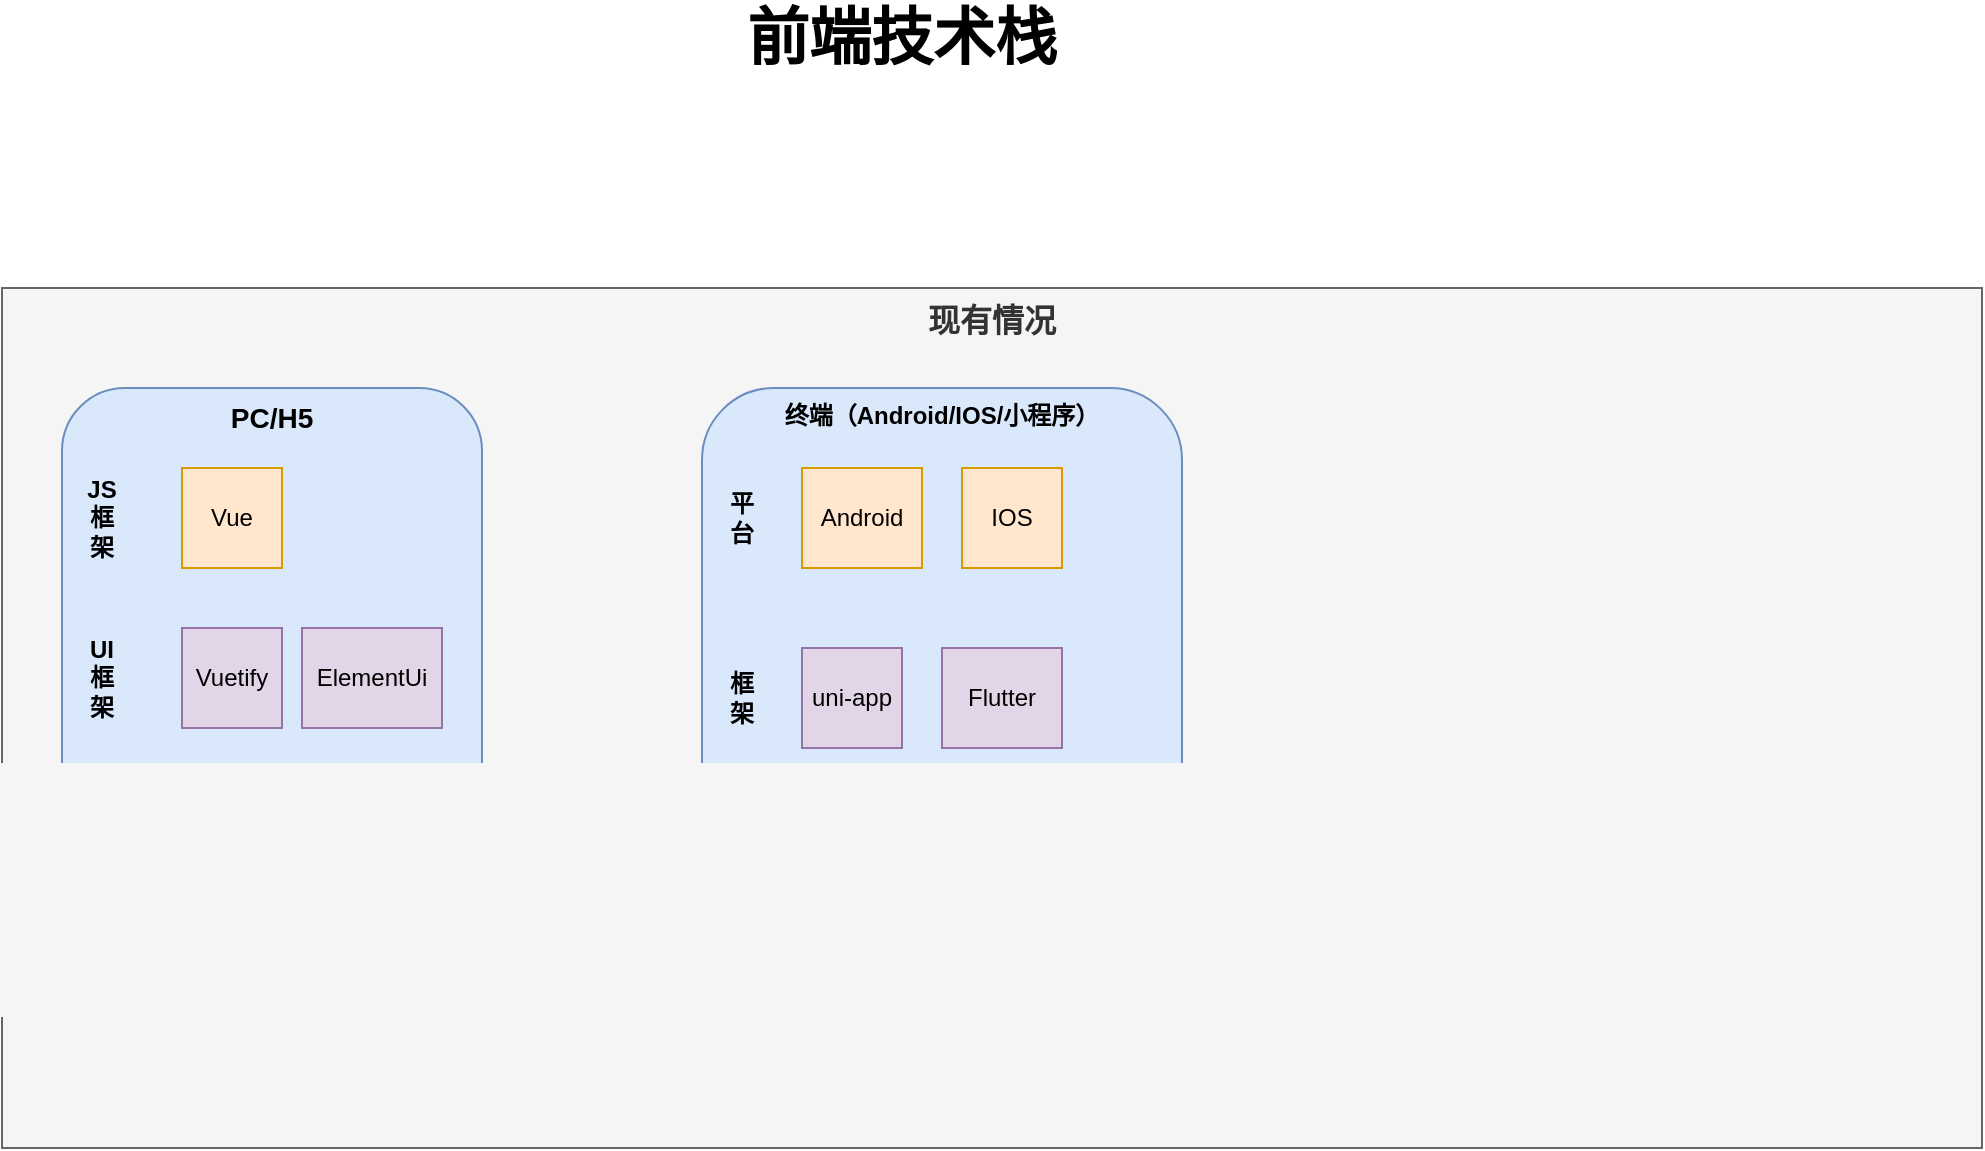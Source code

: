 <mxfile version="21.0.6" type="github">
  <diagram name="第 1 页" id="b_Ps88_xSbSeeQ5jZP6x">
    <mxGraphModel dx="1886" dy="820" grid="1" gridSize="10" guides="1" tooltips="1" connect="1" arrows="1" fold="1" page="1" pageScale="1" pageWidth="1200" pageHeight="1600" math="0" shadow="0">
      <root>
        <mxCell id="0" />
        <mxCell id="1" parent="0" />
        <mxCell id="g1V0Y7g1Ap4DoWxWMUA4-1" value="现有情况" style="rounded=0;whiteSpace=wrap;html=1;fillColor=#f5f5f5;fontColor=#333333;strokeColor=#666666;verticalAlign=top;fontSize=16;fontStyle=1" vertex="1" parent="1">
          <mxGeometry x="100" y="180" width="990" height="430" as="geometry" />
        </mxCell>
        <mxCell id="g1V0Y7g1Ap4DoWxWMUA4-3" value="前端技术栈" style="text;html=1;strokeColor=none;fillColor=none;align=center;verticalAlign=middle;whiteSpace=wrap;rounded=0;fontStyle=1;fontSize=31;" vertex="1" parent="1">
          <mxGeometry x="410" y="40" width="280" height="30" as="geometry" />
        </mxCell>
        <mxCell id="g1V0Y7g1Ap4DoWxWMUA4-4" value="PC/H5" style="rounded=1;whiteSpace=wrap;html=1;fillColor=#dae8fc;strokeColor=#6c8ebf;verticalAlign=top;fontStyle=1;fontSize=14;" vertex="1" parent="1">
          <mxGeometry x="130" y="230" width="210" height="290" as="geometry" />
        </mxCell>
        <mxCell id="g1V0Y7g1Ap4DoWxWMUA4-6" value="Vue" style="rounded=0;whiteSpace=wrap;html=1;fillColor=#ffe6cc;strokeColor=#d79b00;" vertex="1" parent="1">
          <mxGeometry x="190" y="270" width="50" height="50" as="geometry" />
        </mxCell>
        <mxCell id="g1V0Y7g1Ap4DoWxWMUA4-7" value="JS框架" style="text;html=1;strokeColor=none;fillColor=none;align=center;verticalAlign=middle;whiteSpace=wrap;rounded=0;fontStyle=1" vertex="1" parent="1">
          <mxGeometry x="140" y="280" width="20" height="30" as="geometry" />
        </mxCell>
        <mxCell id="g1V0Y7g1Ap4DoWxWMUA4-8" value="UI框架" style="text;html=1;strokeColor=none;fillColor=none;align=center;verticalAlign=middle;whiteSpace=wrap;rounded=0;fontStyle=1" vertex="1" parent="1">
          <mxGeometry x="140" y="360" width="20" height="30" as="geometry" />
        </mxCell>
        <mxCell id="g1V0Y7g1Ap4DoWxWMUA4-9" value="Vuetify" style="rounded=0;whiteSpace=wrap;html=1;fillColor=#e1d5e7;strokeColor=#9673a6;" vertex="1" parent="1">
          <mxGeometry x="190" y="350" width="50" height="50" as="geometry" />
        </mxCell>
        <mxCell id="g1V0Y7g1Ap4DoWxWMUA4-10" value="ElementUi" style="rounded=0;whiteSpace=wrap;html=1;fillColor=#e1d5e7;strokeColor=#9673a6;" vertex="1" parent="1">
          <mxGeometry x="250" y="350" width="70" height="50" as="geometry" />
        </mxCell>
        <mxCell id="g1V0Y7g1Ap4DoWxWMUA4-11" value="终端（Android/IOS/小程序）" style="rounded=1;whiteSpace=wrap;html=1;fillColor=#dae8fc;strokeColor=#6c8ebf;verticalAlign=top;fontStyle=1" vertex="1" parent="1">
          <mxGeometry x="450" y="230" width="240" height="290" as="geometry" />
        </mxCell>
        <mxCell id="g1V0Y7g1Ap4DoWxWMUA4-12" value="Android" style="rounded=0;whiteSpace=wrap;html=1;fillColor=#ffe6cc;strokeColor=#d79b00;" vertex="1" parent="1">
          <mxGeometry x="500" y="270" width="60" height="50" as="geometry" />
        </mxCell>
        <mxCell id="g1V0Y7g1Ap4DoWxWMUA4-14" value="平台" style="text;html=1;strokeColor=none;fillColor=none;align=center;verticalAlign=middle;whiteSpace=wrap;rounded=0;fontStyle=1" vertex="1" parent="1">
          <mxGeometry x="460" y="280" width="20" height="30" as="geometry" />
        </mxCell>
        <mxCell id="g1V0Y7g1Ap4DoWxWMUA4-15" value="IOS" style="rounded=0;whiteSpace=wrap;html=1;fillColor=#ffe6cc;strokeColor=#d79b00;" vertex="1" parent="1">
          <mxGeometry x="580" y="270" width="50" height="50" as="geometry" />
        </mxCell>
        <mxCell id="g1V0Y7g1Ap4DoWxWMUA4-16" value="框架" style="text;html=1;strokeColor=none;fillColor=none;align=center;verticalAlign=middle;whiteSpace=wrap;rounded=0;fontStyle=1" vertex="1" parent="1">
          <mxGeometry x="460" y="370" width="20" height="30" as="geometry" />
        </mxCell>
        <mxCell id="g1V0Y7g1Ap4DoWxWMUA4-17" value="uni-app" style="rounded=0;whiteSpace=wrap;html=1;fillColor=#e1d5e7;strokeColor=#9673a6;" vertex="1" parent="1">
          <mxGeometry x="500" y="360" width="50" height="50" as="geometry" />
        </mxCell>
        <mxCell id="g1V0Y7g1Ap4DoWxWMUA4-18" value="Flutter" style="rounded=0;whiteSpace=wrap;html=1;fillColor=#e1d5e7;strokeColor=#9673a6;" vertex="1" parent="1">
          <mxGeometry x="570" y="360" width="60" height="50" as="geometry" />
        </mxCell>
      </root>
    </mxGraphModel>
  </diagram>
</mxfile>
